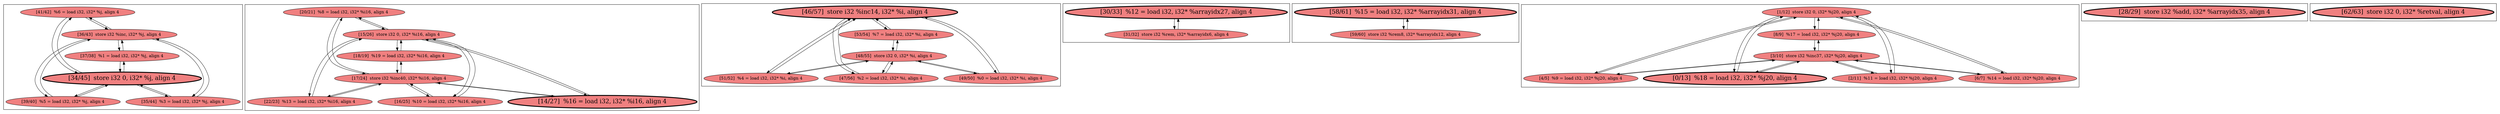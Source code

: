 
digraph G {



node128->node130 [ ]
node112->node111 [ ]
node125->node122 [ ]
node135->node134 [ ]
node119->node118 [ ]
node122->node125 [ ]
node115->node111 [ ]
node130->node129 [ ]
node111->node113 [ ]
node125->node126 [ ]
node126->node125 [ ]
node124->node126 [ ]
node111->node115 [ ]
node117->node112 [ ]
node130->node133 [ ]
node123->node124 [ ]
node111->node112 [ ]
node130->node128 [ ]
node133->node130 [ ]
node122->node124 [ ]
node128->node132 [ ]
node130->node131 [ ]
node131->node130 [ ]
node117->node114 [ ]
node105->node104 [ ]
node109->node105 [ ]
node117->node115 [ ]
node125->node123 [ ]
node107->node106 [ ]
node105->node107 [ ]
node125->node127 [ ]
node109->node106 [ ]
node112->node117 [ ]
node104->node106 [ ]
node106->node109 [ ]
node106->node108 [ ]
node110->node105 [ ]
node115->node117 [ ]
node133->node132 [ ]
node107->node105 [ ]
node116->node117 [ ]
node117->node116 [ ]
node113->node117 [ ]
node132->node128 [ ]
node106->node107 [ ]
node110->node106 [ ]
node129->node132 [ ]
node132->node133 [ ]
node117->node113 [ ]
node108->node106 [ ]
node114->node117 [ ]
node129->node130 [ ]
node106->node104 [ ]
node105->node110 [ ]
node123->node125 [ ]
node114->node111 [ ]
node131->node132 [ ]
node108->node105 [ ]
node106->node110 [ ]
node132->node131 [ ]
node127->node125 [ ]
node124->node123 [ ]
node105->node108 [ ]
node116->node111 [ ]
node104->node105 [ ]
node111->node116 [ ]
node113->node111 [ ]
node127->node124 [ ]
node111->node114 [ ]
node134->node135 [ ]
node118->node119 [ ]
node126->node124 [ ]
node124->node122 [ ]
node132->node129 [ ]
node105->node109 [ ]
node124->node127 [ ]


subgraph cluster7 {


node135 [penwidth=3.0,fontsize=20,fillcolor=lightcoral,label="[30/33]  %12 = load i32, i32* %arrayidx27, align 4",shape=ellipse,style=filled ]
node134 [fillcolor=lightcoral,label="[31/32]  store i32 %rem, i32* %arrayidx6, align 4",shape=ellipse,style=filled ]



}

subgraph cluster6 {


node133 [fillcolor=lightcoral,label="[35/44]  %3 = load i32, i32* %j, align 4",shape=ellipse,style=filled ]
node132 [penwidth=3.0,fontsize=20,fillcolor=lightcoral,label="[34/45]  store i32 0, i32* %j, align 4",shape=ellipse,style=filled ]
node131 [fillcolor=lightcoral,label="[37/38]  %1 = load i32, i32* %j, align 4",shape=ellipse,style=filled ]
node130 [fillcolor=lightcoral,label="[36/43]  store i32 %inc, i32* %j, align 4",shape=ellipse,style=filled ]
node128 [fillcolor=lightcoral,label="[41/42]  %6 = load i32, i32* %j, align 4",shape=ellipse,style=filled ]
node129 [fillcolor=lightcoral,label="[39/40]  %5 = load i32, i32* %j, align 4",shape=ellipse,style=filled ]



}

subgraph cluster0 {


node110 [fillcolor=lightcoral,label="[6/7]  %14 = load i32, i32* %j20, align 4",shape=ellipse,style=filled ]
node105 [fillcolor=lightcoral,label="[1/12]  store i32 0, i32* %j20, align 4",shape=ellipse,style=filled ]
node109 [fillcolor=lightcoral,label="[4/5]  %9 = load i32, i32* %j20, align 4",shape=ellipse,style=filled ]
node104 [fillcolor=lightcoral,label="[8/9]  %17 = load i32, i32* %j20, align 4",shape=ellipse,style=filled ]
node107 [penwidth=3.0,fontsize=20,fillcolor=lightcoral,label="[0/13]  %18 = load i32, i32* %j20, align 4",shape=ellipse,style=filled ]
node106 [fillcolor=lightcoral,label="[3/10]  store i32 %inc37, i32* %j20, align 4",shape=ellipse,style=filled ]
node108 [fillcolor=lightcoral,label="[2/11]  %11 = load i32, i32* %j20, align 4",shape=ellipse,style=filled ]



}

subgraph cluster5 {


node126 [fillcolor=lightcoral,label="[49/50]  %0 = load i32, i32* %i, align 4",shape=ellipse,style=filled ]
node125 [penwidth=3.0,fontsize=20,fillcolor=lightcoral,label="[46/57]  store i32 %inc14, i32* %i, align 4",shape=ellipse,style=filled ]
node124 [fillcolor=lightcoral,label="[48/55]  store i32 0, i32* %i, align 4",shape=ellipse,style=filled ]
node122 [fillcolor=lightcoral,label="[53/54]  %7 = load i32, i32* %i, align 4",shape=ellipse,style=filled ]
node127 [fillcolor=lightcoral,label="[47/56]  %2 = load i32, i32* %i, align 4",shape=ellipse,style=filled ]
node123 [fillcolor=lightcoral,label="[51/52]  %4 = load i32, i32* %i, align 4",shape=ellipse,style=filled ]



}

subgraph cluster1 {


node117 [fillcolor=lightcoral,label="[17/24]  store i32 %inc40, i32* %i16, align 4",shape=ellipse,style=filled ]
node112 [fillcolor=lightcoral,label="[20/21]  %8 = load i32, i32* %i16, align 4",shape=ellipse,style=filled ]
node111 [fillcolor=lightcoral,label="[15/26]  store i32 0, i32* %i16, align 4",shape=ellipse,style=filled ]
node113 [penwidth=3.0,fontsize=20,fillcolor=lightcoral,label="[14/27]  %16 = load i32, i32* %i16, align 4",shape=ellipse,style=filled ]
node114 [fillcolor=lightcoral,label="[22/23]  %13 = load i32, i32* %i16, align 4",shape=ellipse,style=filled ]
node115 [fillcolor=lightcoral,label="[16/25]  %10 = load i32, i32* %i16, align 4",shape=ellipse,style=filled ]
node116 [fillcolor=lightcoral,label="[18/19]  %19 = load i32, i32* %i16, align 4",shape=ellipse,style=filled ]



}

subgraph cluster2 {


node119 [penwidth=3.0,fontsize=20,fillcolor=lightcoral,label="[58/61]  %15 = load i32, i32* %arrayidx31, align 4",shape=ellipse,style=filled ]
node118 [fillcolor=lightcoral,label="[59/60]  store i32 %rem8, i32* %arrayidx12, align 4",shape=ellipse,style=filled ]



}

subgraph cluster3 {


node120 [penwidth=3.0,fontsize=20,fillcolor=lightcoral,label="[28/29]  store i32 %add, i32* %arrayidx35, align 4",shape=ellipse,style=filled ]



}

subgraph cluster4 {


node121 [penwidth=3.0,fontsize=20,fillcolor=lightcoral,label="[62/63]  store i32 0, i32* %retval, align 4",shape=ellipse,style=filled ]



}

}
